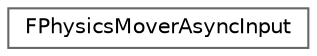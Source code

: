 digraph "Graphical Class Hierarchy"
{
 // INTERACTIVE_SVG=YES
 // LATEX_PDF_SIZE
  bgcolor="transparent";
  edge [fontname=Helvetica,fontsize=10,labelfontname=Helvetica,labelfontsize=10];
  node [fontname=Helvetica,fontsize=10,shape=box,height=0.2,width=0.4];
  rankdir="LR";
  Node0 [id="Node000000",label="FPhysicsMoverAsyncInput",height=0.2,width=0.4,color="grey40", fillcolor="white", style="filled",URL="$d7/dc5/structFPhysicsMoverAsyncInput.html",tooltip=" "];
}
